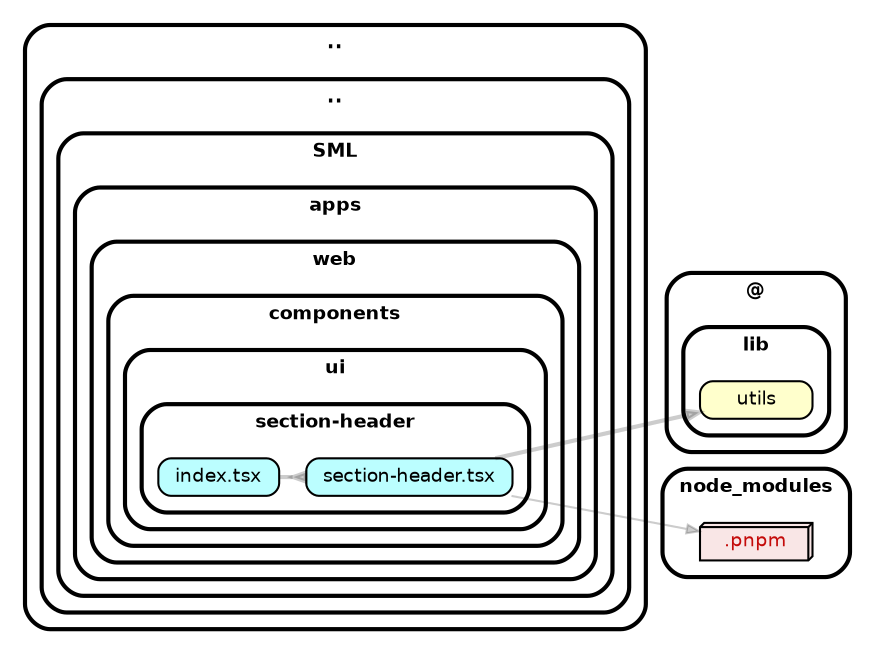strict digraph "dependency-cruiser output"{
    rankdir="LR" splines="true" overlap="false" nodesep="0.16" ranksep="0.18" fontname="Helvetica-bold" fontsize="9" style="rounded,bold,filled" fillcolor="#ffffff" compound="true"
    node [shape="box" style="rounded, filled" height="0.2" color="black" fillcolor="#ffffcc" fontcolor="black" fontname="Helvetica" fontsize="9"]
    edge [arrowhead="normal" arrowsize="0.6" penwidth="2.0" color="#00000033" fontname="Helvetica" fontsize="9"]

    subgraph "cluster_.." {label=".." subgraph "cluster_../.." {label=".." subgraph "cluster_../../SML" {label="SML" subgraph "cluster_../../SML/apps" {label="apps" subgraph "cluster_../../SML/apps/web" {label="web" subgraph "cluster_../../SML/apps/web/components" {label="components" subgraph "cluster_../../SML/apps/web/components/ui" {label="ui" subgraph "cluster_../../SML/apps/web/components/ui/section-header" {label="section-header" "../../SML/apps/web/components/ui/section-header/index.tsx" [label=<index.tsx> tooltip="index.tsx" URL="../../SML/apps/web/components/ui/section-header/index.tsx" fillcolor="#bbfeff"] } } } } } } } }
    "../../SML/apps/web/components/ui/section-header/index.tsx" -> "../../SML/apps/web/components/ui/section-header/section-header.tsx" [arrowhead="inv"]
    subgraph "cluster_.." {label=".." subgraph "cluster_../.." {label=".." subgraph "cluster_../../SML" {label="SML" subgraph "cluster_../../SML/apps" {label="apps" subgraph "cluster_../../SML/apps/web" {label="web" subgraph "cluster_../../SML/apps/web/components" {label="components" subgraph "cluster_../../SML/apps/web/components/ui" {label="ui" subgraph "cluster_../../SML/apps/web/components/ui/section-header" {label="section-header" "../../SML/apps/web/components/ui/section-header/section-header.tsx" [label=<section-header.tsx> tooltip="section-header.tsx" URL="../../SML/apps/web/components/ui/section-header/section-header.tsx" fillcolor="#bbfeff"] } } } } } } } }
    "../../SML/apps/web/components/ui/section-header/section-header.tsx" -> "@/lib/utils"
    "../../SML/apps/web/components/ui/section-header/section-header.tsx" -> "node_modules/.pnpm" [penwidth="1.0"]
    subgraph "cluster_@" {label="@" subgraph "cluster_@/lib" {label="lib" "@/lib/utils" [label=<utils> tooltip="utils" ] } }
    subgraph "cluster_node_modules" {label="node_modules" "node_modules/.pnpm" [label=<.pnpm> tooltip=".pnpm" URL="https://www.npmjs.com/package/.pnpm" shape="box3d" fillcolor="#c40b0a1a" fontcolor="#c40b0a"] }
}
